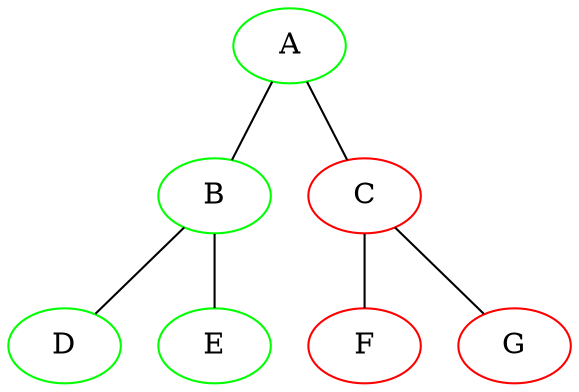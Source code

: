 graph {
A [color=green]
B [color=green]
C [color=red]
D [color=green]
E [color=green]
F [color=red]
G [color=red]
 A -- B
 A -- C
 B -- D
 B -- E
 C -- F
 C -- G
}
